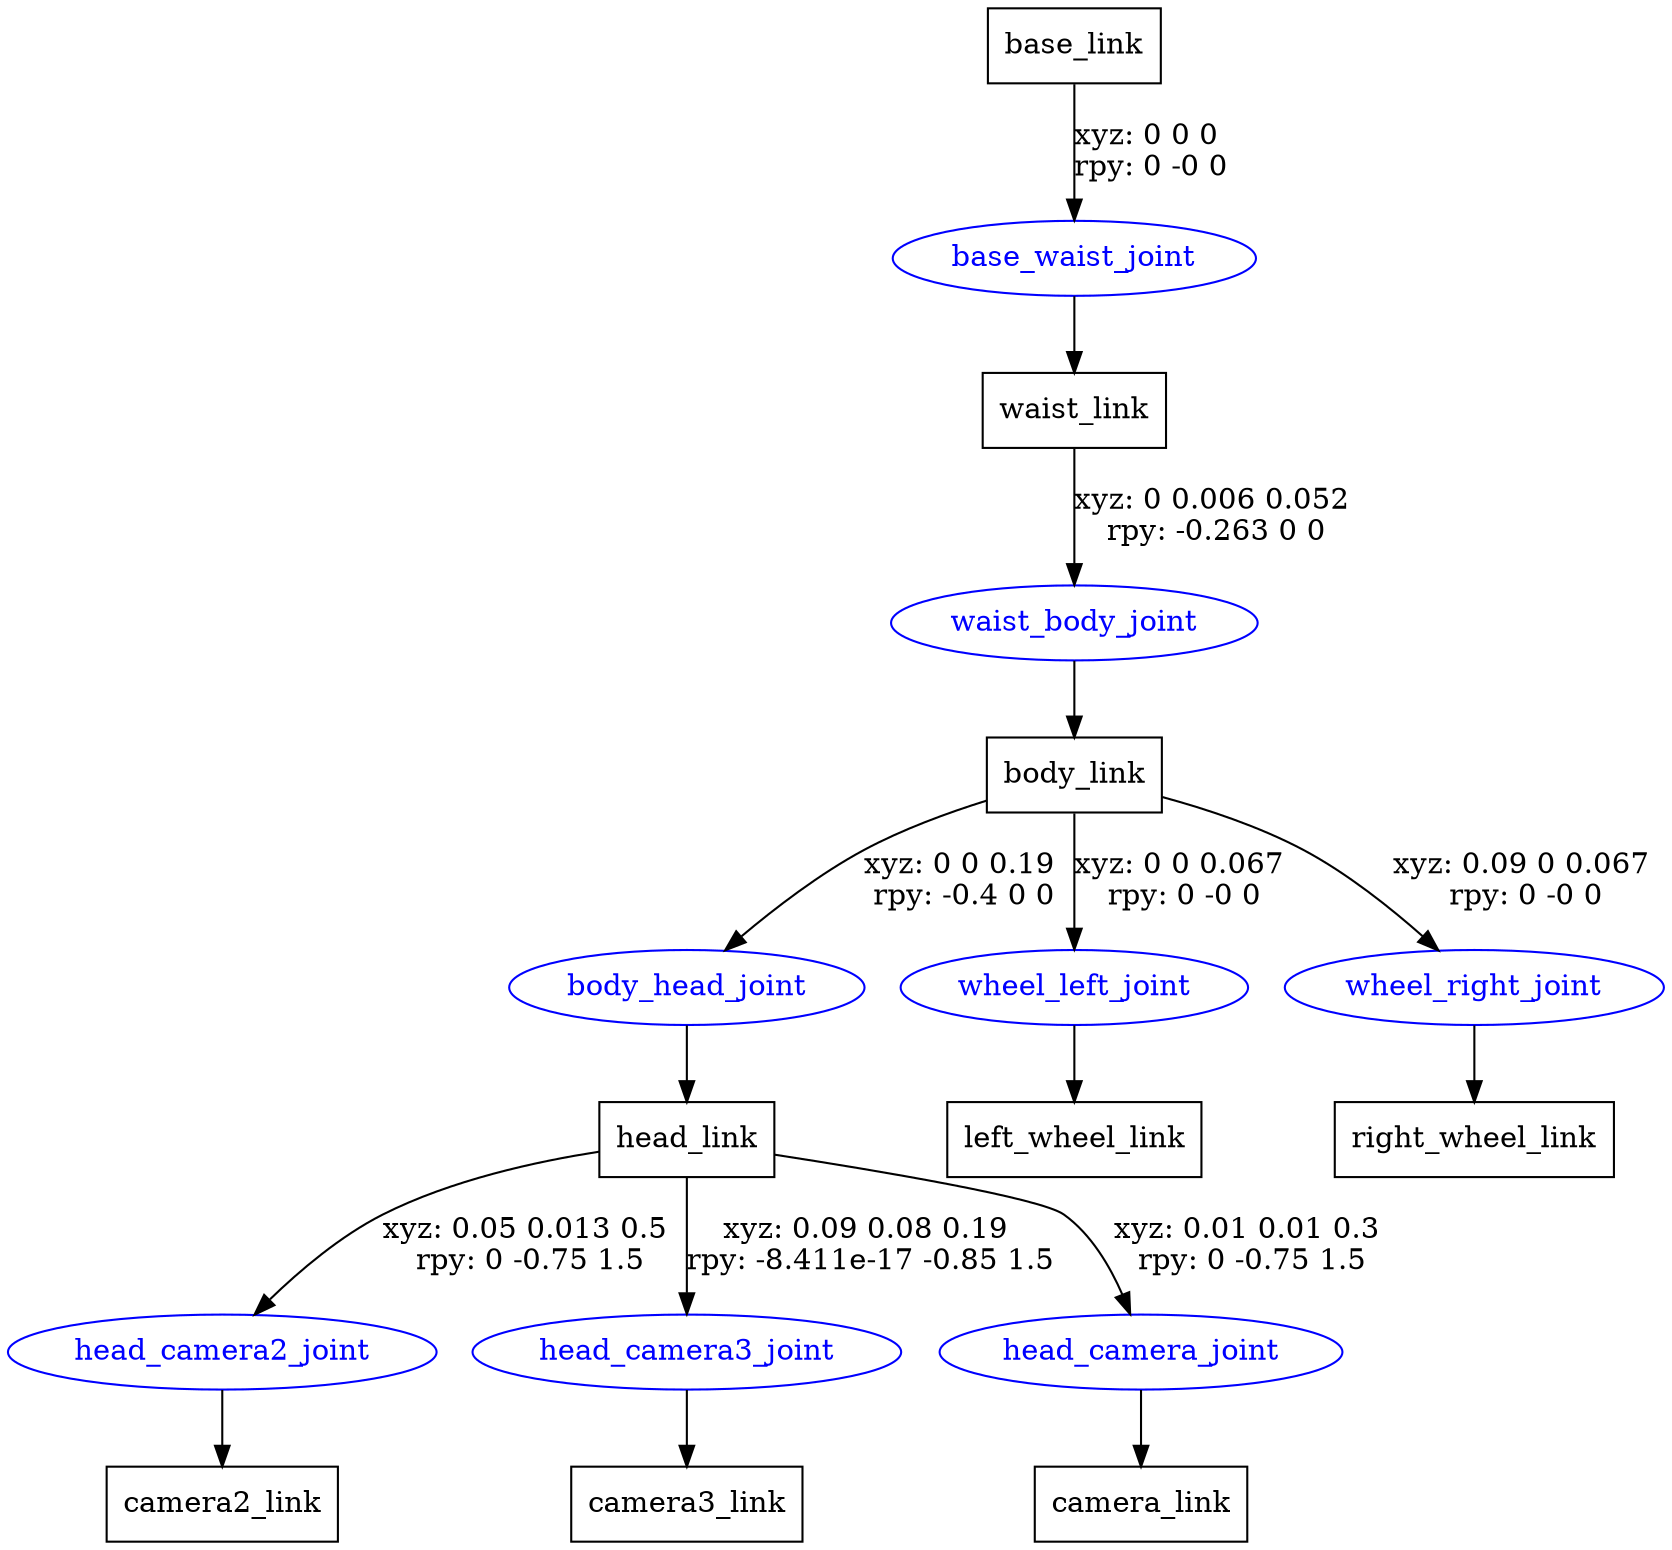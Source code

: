digraph G {
node [shape=box];
"base_link" [label="base_link"];
"waist_link" [label="waist_link"];
"body_link" [label="body_link"];
"head_link" [label="head_link"];
"camera2_link" [label="camera2_link"];
"camera3_link" [label="camera3_link"];
"camera_link" [label="camera_link"];
"left_wheel_link" [label="left_wheel_link"];
"right_wheel_link" [label="right_wheel_link"];
node [shape=ellipse, color=blue, fontcolor=blue];
"base_link" -> "base_waist_joint" [label="xyz: 0 0 0 \nrpy: 0 -0 0"]
"base_waist_joint" -> "waist_link"
"waist_link" -> "waist_body_joint" [label="xyz: 0 0.006 0.052 \nrpy: -0.263 0 0"]
"waist_body_joint" -> "body_link"
"body_link" -> "body_head_joint" [label="xyz: 0 0 0.19 \nrpy: -0.4 0 0"]
"body_head_joint" -> "head_link"
"head_link" -> "head_camera2_joint" [label="xyz: 0.05 0.013 0.5 \nrpy: 0 -0.75 1.5"]
"head_camera2_joint" -> "camera2_link"
"head_link" -> "head_camera3_joint" [label="xyz: 0.09 0.08 0.19 \nrpy: -8.411e-17 -0.85 1.5"]
"head_camera3_joint" -> "camera3_link"
"head_link" -> "head_camera_joint" [label="xyz: 0.01 0.01 0.3 \nrpy: 0 -0.75 1.5"]
"head_camera_joint" -> "camera_link"
"body_link" -> "wheel_left_joint" [label="xyz: 0 0 0.067 \nrpy: 0 -0 0"]
"wheel_left_joint" -> "left_wheel_link"
"body_link" -> "wheel_right_joint" [label="xyz: 0.09 0 0.067 \nrpy: 0 -0 0"]
"wheel_right_joint" -> "right_wheel_link"
}
